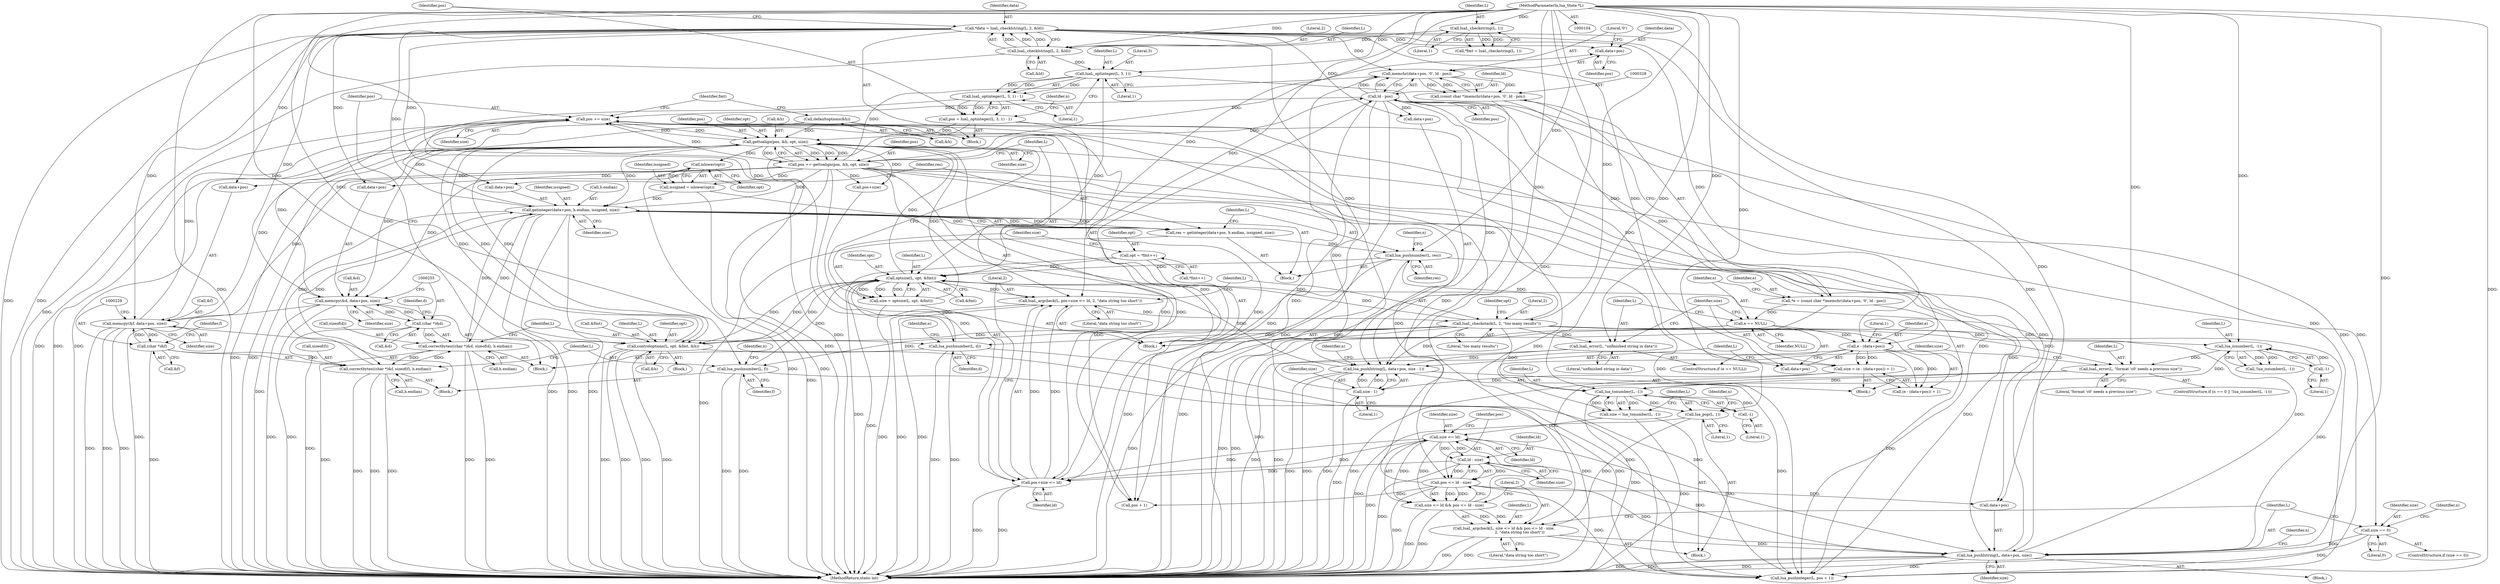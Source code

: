 digraph "0_redis_1eb08bcd4634ae42ec45e8284923ac048beaa4c3@pointer" {
"1000330" [label="(Call,data+pos)"];
"1000116" [label="(Call,*data = luaL_checklstring(L, 2, &ld))"];
"1000118" [label="(Call,luaL_checklstring(L, 2, &ld))"];
"1000111" [label="(Call,luaL_checkstring(L, 1))"];
"1000105" [label="(MethodParameterIn,lua_State *L)"];
"1000157" [label="(Call,pos += gettoalign(pos, &h, opt, size))"];
"1000159" [label="(Call,gettoalign(pos, &h, opt, size))"];
"1000124" [label="(Call,pos = luaL_optinteger(L, 3, 1) - 1)"];
"1000126" [label="(Call,luaL_optinteger(L, 3, 1) - 1)"];
"1000127" [label="(Call,luaL_optinteger(L, 3, 1))"];
"1000372" [label="(Call,pos += size)"];
"1000313" [label="(Call,lua_pushlstring(L, data+pos, size))"];
"1000300" [label="(Call,luaL_argcheck(L, size <= ld && pos <= ld - size,\n                           2, \"data string too short\"))"];
"1000295" [label="(Call,lua_pop(L, 1))"];
"1000291" [label="(Call,lua_tonumber(L, -1))"];
"1000286" [label="(Call,luaL_error(L, \"format 'c0' needs a previous size\"))"];
"1000282" [label="(Call,lua_isnumber(L, -1))"];
"1000174" [label="(Call,luaL_checkstack(L, 2, \"too many results\"))"];
"1000165" [label="(Call,luaL_argcheck(L, pos+size <= ld, 2, \"data string too short\"))"];
"1000152" [label="(Call,optsize(L, opt, &fmt))"];
"1000208" [label="(Call,lua_pushnumber(L, res))"];
"1000197" [label="(Call,res = getinteger(data+pos, h.endian, issigned, size))"];
"1000199" [label="(Call,getinteger(data+pos, h.endian, issigned, size))"];
"1000253" [label="(Call,correctbytes((char *)&d, sizeof(d), h.endian))"];
"1000254" [label="(Call,(char *)&d)"];
"1000246" [label="(Call,memcpy(&d, data+pos, size))"];
"1000227" [label="(Call,correctbytes((char *)&f, sizeof(f), h.endian))"];
"1000228" [label="(Call,(char *)&f)"];
"1000220" [label="(Call,memcpy(&f, data+pos, size))"];
"1000192" [label="(Call,issigned = islower(opt))"];
"1000194" [label="(Call,islower(opt))"];
"1000237" [label="(Call,lua_pushnumber(L, f))"];
"1000263" [label="(Call,lua_pushnumber(L, d))"];
"1000365" [label="(Call,controloptions(L, opt, &fmt, &h))"];
"1000353" [label="(Call,lua_pushlstring(L, data+pos, size - 1))"];
"1000341" [label="(Call,luaL_error(L, \"unfinished string in data\"))"];
"1000334" [label="(Call,ld - pos)"];
"1000167" [label="(Call,pos+size <= ld)"];
"1000308" [label="(Call,ld - size)"];
"1000303" [label="(Call,size <= ld)"];
"1000289" [label="(Call,size = lua_tonumber(L, -1))"];
"1000358" [label="(Call,size - 1)"];
"1000344" [label="(Call,size = (e - (data+pos)) + 1)"];
"1000347" [label="(Call,e - (data+pos))"];
"1000338" [label="(Call,e == NULL)"];
"1000325" [label="(Call,*e = (const char *)memchr(data+pos, '\0', ld - pos))"];
"1000327" [label="(Call,(const char *)memchr(data+pos, '\0', ld - pos))"];
"1000329" [label="(Call,memchr(data+pos, '\0', ld - pos))"];
"1000144" [label="(Call,opt = *fmt++)"];
"1000284" [label="(Call,-1)"];
"1000293" [label="(Call,-1)"];
"1000302" [label="(Call,size <= ld && pos <= ld - size)"];
"1000306" [label="(Call,pos <= ld - size)"];
"1000272" [label="(Call,size == 0)"];
"1000136" [label="(Call,defaultoptions(&h))"];
"1000150" [label="(Call,size = optsize(L, opt, &fmt))"];
"1000375" [label="(Call,lua_pushinteger(L, pos + 1))"];
"1000109" [label="(Call,*fmt = luaL_checkstring(L, 1))"];
"1000124" [label="(Call,pos = luaL_optinteger(L, 3, 1) - 1)"];
"1000131" [label="(Literal,1)"];
"1000174" [label="(Call,luaL_checkstack(L, 2, \"too many results\"))"];
"1000362" [label="(Identifier,n)"];
"1000155" [label="(Call,&fmt)"];
"1000259" [label="(Identifier,d)"];
"1000286" [label="(Call,luaL_error(L, \"format 'c0' needs a previous size\"))"];
"1000209" [label="(Identifier,L)"];
"1000336" [label="(Identifier,pos)"];
"1000310" [label="(Identifier,size)"];
"1000311" [label="(Literal,2)"];
"1000234" [label="(Call,h.endian)"];
"1000296" [label="(Identifier,L)"];
"1000146" [label="(Call,*fmt++)"];
"1000331" [label="(Identifier,data)"];
"1000358" [label="(Call,size - 1)"];
"1000173" [label="(Literal,\"data string too short\")"];
"1000237" [label="(Call,lua_pushnumber(L, f))"];
"1000367" [label="(Identifier,opt)"];
"1000199" [label="(Call,getinteger(data+pos, h.endian, issigned, size))"];
"1000370" [label="(Call,&h)"];
"1000226" [label="(Identifier,size)"];
"1000305" [label="(Identifier,ld)"];
"1000171" [label="(Identifier,ld)"];
"1000279" [label="(Identifier,n)"];
"1000197" [label="(Call,res = getinteger(data+pos, h.endian, issigned, size))"];
"1000232" [label="(Call,sizeof(f))"];
"1000118" [label="(Call,luaL_checklstring(L, 2, &ld))"];
"1000291" [label="(Call,lua_tonumber(L, -1))"];
"1000130" [label="(Literal,1)"];
"1000227" [label="(Call,correctbytes((char *)&f, sizeof(f), h.endian))"];
"1000193" [label="(Identifier,issigned)"];
"1000333" [label="(Literal,'\0')"];
"1000158" [label="(Identifier,pos)"];
"1000220" [label="(Call,memcpy(&f, data+pos, size))"];
"1000346" [label="(Call,(e - (data+pos)) + 1)"];
"1000218" [label="(Block,)"];
"1000270" [label="(Block,)"];
"1000360" [label="(Literal,1)"];
"1000247" [label="(Call,&d)"];
"1000344" [label="(Call,size = (e - (data+pos)) + 1)"];
"1000151" [label="(Identifier,size)"];
"1000273" [label="(Identifier,size)"];
"1000208" [label="(Call,lua_pushnumber(L, res))"];
"1000323" [label="(Block,)"];
"1000125" [label="(Identifier,pos)"];
"1000353" [label="(Call,lua_pushlstring(L, data+pos, size - 1))"];
"1000264" [label="(Identifier,L)"];
"1000239" [label="(Identifier,f)"];
"1000301" [label="(Identifier,L)"];
"1000179" [label="(Identifier,opt)"];
"1000160" [label="(Identifier,pos)"];
"1000190" [label="(Block,)"];
"1000206" [label="(Identifier,issigned)"];
"1000244" [label="(Block,)"];
"1000120" [label="(Literal,2)"];
"1000274" [label="(Literal,0)"];
"1000288" [label="(Literal,\"format 'c0' needs a previous size\")"];
"1000297" [label="(Literal,1)"];
"1000334" [label="(Call,ld - pos)"];
"1000263" [label="(Call,lua_pushnumber(L, d))"];
"1000198" [label="(Identifier,res)"];
"1000167" [label="(Call,pos+size <= ld)"];
"1000136" [label="(Call,defaultoptions(&h))"];
"1000373" [label="(Identifier,pos)"];
"1000116" [label="(Call,*data = luaL_checklstring(L, 2, &ld))"];
"1000203" [label="(Call,h.endian)"];
"1000314" [label="(Identifier,L)"];
"1000285" [label="(Literal,1)"];
"1000105" [label="(MethodParameterIn,lua_State *L)"];
"1000343" [label="(Literal,\"unfinished string in data\")"];
"1000337" [label="(ControlStructure,if (e == NULL))"];
"1000282" [label="(Call,lua_isnumber(L, -1))"];
"1000347" [label="(Call,e - (data+pos))"];
"1000339" [label="(Identifier,e)"];
"1000284" [label="(Call,-1)"];
"1000177" [label="(Literal,\"too many results\")"];
"1000345" [label="(Identifier,size)"];
"1000180" [label="(Block,)"];
"1000142" [label="(Block,)"];
"1000349" [label="(Call,data+pos)"];
"1000253" [label="(Call,correctbytes((char *)&d, sizeof(d), h.endian))"];
"1000153" [label="(Identifier,L)"];
"1000355" [label="(Call,data+pos)"];
"1000304" [label="(Identifier,size)"];
"1000212" [label="(Identifier,n)"];
"1000127" [label="(Call,luaL_optinteger(L, 3, 1))"];
"1000299" [label="(Identifier,n)"];
"1000335" [label="(Identifier,ld)"];
"1000368" [label="(Call,&fmt)"];
"1000308" [label="(Call,ld - size)"];
"1000113" [label="(Literal,1)"];
"1000230" [label="(Call,&f)"];
"1000163" [label="(Identifier,opt)"];
"1000327" [label="(Call,(const char *)memchr(data+pos, '\0', ld - pos))"];
"1000152" [label="(Call,optsize(L, opt, &fmt))"];
"1000313" [label="(Call,lua_pushlstring(L, data+pos, size))"];
"1000366" [label="(Identifier,L)"];
"1000141" [label="(Identifier,fmt)"];
"1000318" [label="(Identifier,size)"];
"1000332" [label="(Identifier,pos)"];
"1000340" [label="(Identifier,NULL)"];
"1000307" [label="(Identifier,pos)"];
"1000272" [label="(Call,size == 0)"];
"1000223" [label="(Call,data+pos)"];
"1000128" [label="(Identifier,L)"];
"1000365" [label="(Call,controloptions(L, opt, &fmt, &h))"];
"1000117" [label="(Identifier,data)"];
"1000112" [label="(Identifier,L)"];
"1000150" [label="(Call,size = optsize(L, opt, &fmt))"];
"1000287" [label="(Identifier,L)"];
"1000329" [label="(Call,memchr(data+pos, '\0', ld - pos))"];
"1000276" [label="(ControlStructure,if (n == 0 || !lua_isnumber(L, -1)))"];
"1000161" [label="(Call,&h)"];
"1000330" [label="(Call,data+pos)"];
"1000256" [label="(Call,&d)"];
"1000374" [label="(Identifier,size)"];
"1000303" [label="(Call,size <= ld)"];
"1000258" [label="(Call,sizeof(d))"];
"1000195" [label="(Identifier,opt)"];
"1000111" [label="(Call,luaL_checkstring(L, 1))"];
"1000320" [label="(Identifier,n)"];
"1000249" [label="(Call,data+pos)"];
"1000254" [label="(Call,(char *)&d)"];
"1000325" [label="(Call,*e = (const char *)memchr(data+pos, '\0', ld - pos))"];
"1000315" [label="(Call,data+pos)"];
"1000271" [label="(ControlStructure,if (size == 0))"];
"1000293" [label="(Call,-1)"];
"1000281" [label="(Call,!lua_isnumber(L, -1))"];
"1000165" [label="(Call,luaL_argcheck(L, pos+size <= ld, 2, \"data string too short\"))"];
"1000233" [label="(Identifier,f)"];
"1000145" [label="(Identifier,opt)"];
"1000246" [label="(Call,memcpy(&d, data+pos, size))"];
"1000372" [label="(Call,pos += size)"];
"1000302" [label="(Call,size <= ld && pos <= ld - size)"];
"1000283" [label="(Identifier,L)"];
"1000312" [label="(Literal,\"data string too short\")"];
"1000166" [label="(Identifier,L)"];
"1000134" [label="(Identifier,n)"];
"1000172" [label="(Literal,2)"];
"1000260" [label="(Call,h.endian)"];
"1000221" [label="(Call,&f)"];
"1000300" [label="(Call,luaL_argcheck(L, size <= ld && pos <= ld - size,\n                           2, \"data string too short\"))"];
"1000207" [label="(Identifier,size)"];
"1000275" [label="(Block,)"];
"1000194" [label="(Call,islower(opt))"];
"1000294" [label="(Literal,1)"];
"1000326" [label="(Identifier,e)"];
"1000289" [label="(Call,size = lua_tonumber(L, -1))"];
"1000119" [label="(Identifier,L)"];
"1000354" [label="(Identifier,L)"];
"1000309" [label="(Identifier,ld)"];
"1000175" [label="(Identifier,L)"];
"1000228" [label="(Call,(char *)&f)"];
"1000144" [label="(Call,opt = *fmt++)"];
"1000290" [label="(Identifier,size)"];
"1000192" [label="(Call,issigned = islower(opt))"];
"1000129" [label="(Literal,3)"];
"1000176" [label="(Literal,2)"];
"1000338" [label="(Call,e == NULL)"];
"1000137" [label="(Call,&h)"];
"1000210" [label="(Identifier,res)"];
"1000238" [label="(Identifier,L)"];
"1000267" [label="(Identifier,n)"];
"1000341" [label="(Call,luaL_error(L, \"unfinished string in data\"))"];
"1000252" [label="(Identifier,size)"];
"1000352" [label="(Literal,1)"];
"1000157" [label="(Call,pos += gettoalign(pos, &h, opt, size))"];
"1000241" [label="(Identifier,n)"];
"1000106" [label="(Block,)"];
"1000121" [label="(Call,&ld)"];
"1000295" [label="(Call,lua_pop(L, 1))"];
"1000348" [label="(Identifier,e)"];
"1000159" [label="(Call,gettoalign(pos, &h, opt, size))"];
"1000377" [label="(Call,pos + 1)"];
"1000154" [label="(Identifier,opt)"];
"1000359" [label="(Identifier,size)"];
"1000342" [label="(Identifier,L)"];
"1000292" [label="(Identifier,L)"];
"1000168" [label="(Call,pos+size)"];
"1000306" [label="(Call,pos <= ld - size)"];
"1000164" [label="(Identifier,size)"];
"1000265" [label="(Identifier,d)"];
"1000200" [label="(Call,data+pos)"];
"1000126" [label="(Call,luaL_optinteger(L, 3, 1) - 1)"];
"1000384" [label="(MethodReturn,static int)"];
"1000330" -> "1000329"  [label="AST: "];
"1000330" -> "1000332"  [label="CFG: "];
"1000331" -> "1000330"  [label="AST: "];
"1000332" -> "1000330"  [label="AST: "];
"1000333" -> "1000330"  [label="CFG: "];
"1000116" -> "1000330"  [label="DDG: "];
"1000157" -> "1000330"  [label="DDG: "];
"1000116" -> "1000106"  [label="AST: "];
"1000116" -> "1000118"  [label="CFG: "];
"1000117" -> "1000116"  [label="AST: "];
"1000118" -> "1000116"  [label="AST: "];
"1000125" -> "1000116"  [label="CFG: "];
"1000116" -> "1000384"  [label="DDG: "];
"1000116" -> "1000384"  [label="DDG: "];
"1000118" -> "1000116"  [label="DDG: "];
"1000118" -> "1000116"  [label="DDG: "];
"1000118" -> "1000116"  [label="DDG: "];
"1000116" -> "1000199"  [label="DDG: "];
"1000116" -> "1000200"  [label="DDG: "];
"1000116" -> "1000220"  [label="DDG: "];
"1000116" -> "1000223"  [label="DDG: "];
"1000116" -> "1000246"  [label="DDG: "];
"1000116" -> "1000249"  [label="DDG: "];
"1000116" -> "1000313"  [label="DDG: "];
"1000116" -> "1000315"  [label="DDG: "];
"1000116" -> "1000329"  [label="DDG: "];
"1000116" -> "1000347"  [label="DDG: "];
"1000116" -> "1000349"  [label="DDG: "];
"1000116" -> "1000353"  [label="DDG: "];
"1000116" -> "1000355"  [label="DDG: "];
"1000118" -> "1000121"  [label="CFG: "];
"1000119" -> "1000118"  [label="AST: "];
"1000120" -> "1000118"  [label="AST: "];
"1000121" -> "1000118"  [label="AST: "];
"1000118" -> "1000384"  [label="DDG: "];
"1000111" -> "1000118"  [label="DDG: "];
"1000105" -> "1000118"  [label="DDG: "];
"1000118" -> "1000127"  [label="DDG: "];
"1000111" -> "1000109"  [label="AST: "];
"1000111" -> "1000113"  [label="CFG: "];
"1000112" -> "1000111"  [label="AST: "];
"1000113" -> "1000111"  [label="AST: "];
"1000109" -> "1000111"  [label="CFG: "];
"1000111" -> "1000109"  [label="DDG: "];
"1000111" -> "1000109"  [label="DDG: "];
"1000105" -> "1000111"  [label="DDG: "];
"1000105" -> "1000104"  [label="AST: "];
"1000105" -> "1000384"  [label="DDG: "];
"1000105" -> "1000127"  [label="DDG: "];
"1000105" -> "1000152"  [label="DDG: "];
"1000105" -> "1000165"  [label="DDG: "];
"1000105" -> "1000174"  [label="DDG: "];
"1000105" -> "1000208"  [label="DDG: "];
"1000105" -> "1000237"  [label="DDG: "];
"1000105" -> "1000263"  [label="DDG: "];
"1000105" -> "1000282"  [label="DDG: "];
"1000105" -> "1000286"  [label="DDG: "];
"1000105" -> "1000291"  [label="DDG: "];
"1000105" -> "1000295"  [label="DDG: "];
"1000105" -> "1000300"  [label="DDG: "];
"1000105" -> "1000313"  [label="DDG: "];
"1000105" -> "1000341"  [label="DDG: "];
"1000105" -> "1000353"  [label="DDG: "];
"1000105" -> "1000365"  [label="DDG: "];
"1000105" -> "1000375"  [label="DDG: "];
"1000157" -> "1000142"  [label="AST: "];
"1000157" -> "1000159"  [label="CFG: "];
"1000158" -> "1000157"  [label="AST: "];
"1000159" -> "1000157"  [label="AST: "];
"1000166" -> "1000157"  [label="CFG: "];
"1000157" -> "1000384"  [label="DDG: "];
"1000159" -> "1000157"  [label="DDG: "];
"1000159" -> "1000157"  [label="DDG: "];
"1000159" -> "1000157"  [label="DDG: "];
"1000159" -> "1000157"  [label="DDG: "];
"1000157" -> "1000167"  [label="DDG: "];
"1000157" -> "1000168"  [label="DDG: "];
"1000157" -> "1000199"  [label="DDG: "];
"1000157" -> "1000200"  [label="DDG: "];
"1000157" -> "1000220"  [label="DDG: "];
"1000157" -> "1000223"  [label="DDG: "];
"1000157" -> "1000246"  [label="DDG: "];
"1000157" -> "1000249"  [label="DDG: "];
"1000157" -> "1000306"  [label="DDG: "];
"1000157" -> "1000313"  [label="DDG: "];
"1000157" -> "1000315"  [label="DDG: "];
"1000157" -> "1000329"  [label="DDG: "];
"1000157" -> "1000334"  [label="DDG: "];
"1000157" -> "1000372"  [label="DDG: "];
"1000157" -> "1000375"  [label="DDG: "];
"1000157" -> "1000377"  [label="DDG: "];
"1000159" -> "1000164"  [label="CFG: "];
"1000160" -> "1000159"  [label="AST: "];
"1000161" -> "1000159"  [label="AST: "];
"1000163" -> "1000159"  [label="AST: "];
"1000164" -> "1000159"  [label="AST: "];
"1000159" -> "1000384"  [label="DDG: "];
"1000159" -> "1000384"  [label="DDG: "];
"1000124" -> "1000159"  [label="DDG: "];
"1000372" -> "1000159"  [label="DDG: "];
"1000365" -> "1000159"  [label="DDG: "];
"1000136" -> "1000159"  [label="DDG: "];
"1000152" -> "1000159"  [label="DDG: "];
"1000150" -> "1000159"  [label="DDG: "];
"1000159" -> "1000167"  [label="DDG: "];
"1000159" -> "1000168"  [label="DDG: "];
"1000159" -> "1000194"  [label="DDG: "];
"1000159" -> "1000199"  [label="DDG: "];
"1000159" -> "1000220"  [label="DDG: "];
"1000159" -> "1000246"  [label="DDG: "];
"1000159" -> "1000272"  [label="DDG: "];
"1000159" -> "1000365"  [label="DDG: "];
"1000159" -> "1000365"  [label="DDG: "];
"1000159" -> "1000372"  [label="DDG: "];
"1000124" -> "1000106"  [label="AST: "];
"1000124" -> "1000126"  [label="CFG: "];
"1000125" -> "1000124"  [label="AST: "];
"1000126" -> "1000124"  [label="AST: "];
"1000134" -> "1000124"  [label="CFG: "];
"1000124" -> "1000384"  [label="DDG: "];
"1000126" -> "1000124"  [label="DDG: "];
"1000126" -> "1000124"  [label="DDG: "];
"1000124" -> "1000375"  [label="DDG: "];
"1000124" -> "1000377"  [label="DDG: "];
"1000126" -> "1000131"  [label="CFG: "];
"1000127" -> "1000126"  [label="AST: "];
"1000131" -> "1000126"  [label="AST: "];
"1000126" -> "1000384"  [label="DDG: "];
"1000127" -> "1000126"  [label="DDG: "];
"1000127" -> "1000126"  [label="DDG: "];
"1000127" -> "1000126"  [label="DDG: "];
"1000127" -> "1000130"  [label="CFG: "];
"1000128" -> "1000127"  [label="AST: "];
"1000129" -> "1000127"  [label="AST: "];
"1000130" -> "1000127"  [label="AST: "];
"1000131" -> "1000127"  [label="CFG: "];
"1000127" -> "1000152"  [label="DDG: "];
"1000127" -> "1000375"  [label="DDG: "];
"1000372" -> "1000142"  [label="AST: "];
"1000372" -> "1000374"  [label="CFG: "];
"1000373" -> "1000372"  [label="AST: "];
"1000374" -> "1000372"  [label="AST: "];
"1000141" -> "1000372"  [label="CFG: "];
"1000372" -> "1000384"  [label="DDG: "];
"1000313" -> "1000372"  [label="DDG: "];
"1000220" -> "1000372"  [label="DDG: "];
"1000246" -> "1000372"  [label="DDG: "];
"1000199" -> "1000372"  [label="DDG: "];
"1000358" -> "1000372"  [label="DDG: "];
"1000334" -> "1000372"  [label="DDG: "];
"1000306" -> "1000372"  [label="DDG: "];
"1000372" -> "1000375"  [label="DDG: "];
"1000372" -> "1000377"  [label="DDG: "];
"1000313" -> "1000270"  [label="AST: "];
"1000313" -> "1000318"  [label="CFG: "];
"1000314" -> "1000313"  [label="AST: "];
"1000315" -> "1000313"  [label="AST: "];
"1000318" -> "1000313"  [label="AST: "];
"1000320" -> "1000313"  [label="CFG: "];
"1000313" -> "1000384"  [label="DDG: "];
"1000313" -> "1000384"  [label="DDG: "];
"1000313" -> "1000384"  [label="DDG: "];
"1000313" -> "1000152"  [label="DDG: "];
"1000300" -> "1000313"  [label="DDG: "];
"1000174" -> "1000313"  [label="DDG: "];
"1000306" -> "1000313"  [label="DDG: "];
"1000308" -> "1000313"  [label="DDG: "];
"1000303" -> "1000313"  [label="DDG: "];
"1000272" -> "1000313"  [label="DDG: "];
"1000313" -> "1000375"  [label="DDG: "];
"1000300" -> "1000275"  [label="AST: "];
"1000300" -> "1000312"  [label="CFG: "];
"1000301" -> "1000300"  [label="AST: "];
"1000302" -> "1000300"  [label="AST: "];
"1000311" -> "1000300"  [label="AST: "];
"1000312" -> "1000300"  [label="AST: "];
"1000314" -> "1000300"  [label="CFG: "];
"1000300" -> "1000384"  [label="DDG: "];
"1000300" -> "1000384"  [label="DDG: "];
"1000295" -> "1000300"  [label="DDG: "];
"1000302" -> "1000300"  [label="DDG: "];
"1000302" -> "1000300"  [label="DDG: "];
"1000295" -> "1000275"  [label="AST: "];
"1000295" -> "1000297"  [label="CFG: "];
"1000296" -> "1000295"  [label="AST: "];
"1000297" -> "1000295"  [label="AST: "];
"1000299" -> "1000295"  [label="CFG: "];
"1000295" -> "1000384"  [label="DDG: "];
"1000291" -> "1000295"  [label="DDG: "];
"1000291" -> "1000289"  [label="AST: "];
"1000291" -> "1000293"  [label="CFG: "];
"1000292" -> "1000291"  [label="AST: "];
"1000293" -> "1000291"  [label="AST: "];
"1000289" -> "1000291"  [label="CFG: "];
"1000291" -> "1000384"  [label="DDG: "];
"1000291" -> "1000289"  [label="DDG: "];
"1000291" -> "1000289"  [label="DDG: "];
"1000286" -> "1000291"  [label="DDG: "];
"1000282" -> "1000291"  [label="DDG: "];
"1000174" -> "1000291"  [label="DDG: "];
"1000293" -> "1000291"  [label="DDG: "];
"1000286" -> "1000276"  [label="AST: "];
"1000286" -> "1000288"  [label="CFG: "];
"1000287" -> "1000286"  [label="AST: "];
"1000288" -> "1000286"  [label="AST: "];
"1000290" -> "1000286"  [label="CFG: "];
"1000286" -> "1000384"  [label="DDG: "];
"1000282" -> "1000286"  [label="DDG: "];
"1000174" -> "1000286"  [label="DDG: "];
"1000282" -> "1000281"  [label="AST: "];
"1000282" -> "1000284"  [label="CFG: "];
"1000283" -> "1000282"  [label="AST: "];
"1000284" -> "1000282"  [label="AST: "];
"1000281" -> "1000282"  [label="CFG: "];
"1000282" -> "1000281"  [label="DDG: "];
"1000282" -> "1000281"  [label="DDG: "];
"1000174" -> "1000282"  [label="DDG: "];
"1000284" -> "1000282"  [label="DDG: "];
"1000174" -> "1000142"  [label="AST: "];
"1000174" -> "1000177"  [label="CFG: "];
"1000175" -> "1000174"  [label="AST: "];
"1000176" -> "1000174"  [label="AST: "];
"1000177" -> "1000174"  [label="AST: "];
"1000179" -> "1000174"  [label="CFG: "];
"1000174" -> "1000384"  [label="DDG: "];
"1000174" -> "1000152"  [label="DDG: "];
"1000165" -> "1000174"  [label="DDG: "];
"1000174" -> "1000208"  [label="DDG: "];
"1000174" -> "1000237"  [label="DDG: "];
"1000174" -> "1000263"  [label="DDG: "];
"1000174" -> "1000341"  [label="DDG: "];
"1000174" -> "1000353"  [label="DDG: "];
"1000174" -> "1000365"  [label="DDG: "];
"1000174" -> "1000375"  [label="DDG: "];
"1000165" -> "1000142"  [label="AST: "];
"1000165" -> "1000173"  [label="CFG: "];
"1000166" -> "1000165"  [label="AST: "];
"1000167" -> "1000165"  [label="AST: "];
"1000172" -> "1000165"  [label="AST: "];
"1000173" -> "1000165"  [label="AST: "];
"1000175" -> "1000165"  [label="CFG: "];
"1000165" -> "1000384"  [label="DDG: "];
"1000165" -> "1000384"  [label="DDG: "];
"1000152" -> "1000165"  [label="DDG: "];
"1000167" -> "1000165"  [label="DDG: "];
"1000167" -> "1000165"  [label="DDG: "];
"1000152" -> "1000150"  [label="AST: "];
"1000152" -> "1000155"  [label="CFG: "];
"1000153" -> "1000152"  [label="AST: "];
"1000154" -> "1000152"  [label="AST: "];
"1000155" -> "1000152"  [label="AST: "];
"1000150" -> "1000152"  [label="CFG: "];
"1000152" -> "1000384"  [label="DDG: "];
"1000152" -> "1000150"  [label="DDG: "];
"1000152" -> "1000150"  [label="DDG: "];
"1000152" -> "1000150"  [label="DDG: "];
"1000208" -> "1000152"  [label="DDG: "];
"1000237" -> "1000152"  [label="DDG: "];
"1000263" -> "1000152"  [label="DDG: "];
"1000365" -> "1000152"  [label="DDG: "];
"1000365" -> "1000152"  [label="DDG: "];
"1000353" -> "1000152"  [label="DDG: "];
"1000144" -> "1000152"  [label="DDG: "];
"1000152" -> "1000365"  [label="DDG: "];
"1000208" -> "1000190"  [label="AST: "];
"1000208" -> "1000210"  [label="CFG: "];
"1000209" -> "1000208"  [label="AST: "];
"1000210" -> "1000208"  [label="AST: "];
"1000212" -> "1000208"  [label="CFG: "];
"1000208" -> "1000384"  [label="DDG: "];
"1000208" -> "1000384"  [label="DDG: "];
"1000197" -> "1000208"  [label="DDG: "];
"1000208" -> "1000375"  [label="DDG: "];
"1000197" -> "1000190"  [label="AST: "];
"1000197" -> "1000199"  [label="CFG: "];
"1000198" -> "1000197"  [label="AST: "];
"1000199" -> "1000197"  [label="AST: "];
"1000209" -> "1000197"  [label="CFG: "];
"1000197" -> "1000384"  [label="DDG: "];
"1000199" -> "1000197"  [label="DDG: "];
"1000199" -> "1000197"  [label="DDG: "];
"1000199" -> "1000197"  [label="DDG: "];
"1000199" -> "1000197"  [label="DDG: "];
"1000199" -> "1000207"  [label="CFG: "];
"1000200" -> "1000199"  [label="AST: "];
"1000203" -> "1000199"  [label="AST: "];
"1000206" -> "1000199"  [label="AST: "];
"1000207" -> "1000199"  [label="AST: "];
"1000199" -> "1000384"  [label="DDG: "];
"1000199" -> "1000384"  [label="DDG: "];
"1000199" -> "1000384"  [label="DDG: "];
"1000199" -> "1000384"  [label="DDG: "];
"1000253" -> "1000199"  [label="DDG: "];
"1000227" -> "1000199"  [label="DDG: "];
"1000192" -> "1000199"  [label="DDG: "];
"1000199" -> "1000227"  [label="DDG: "];
"1000199" -> "1000253"  [label="DDG: "];
"1000253" -> "1000244"  [label="AST: "];
"1000253" -> "1000260"  [label="CFG: "];
"1000254" -> "1000253"  [label="AST: "];
"1000258" -> "1000253"  [label="AST: "];
"1000260" -> "1000253"  [label="AST: "];
"1000264" -> "1000253"  [label="CFG: "];
"1000253" -> "1000384"  [label="DDG: "];
"1000253" -> "1000384"  [label="DDG: "];
"1000253" -> "1000384"  [label="DDG: "];
"1000253" -> "1000227"  [label="DDG: "];
"1000254" -> "1000253"  [label="DDG: "];
"1000227" -> "1000253"  [label="DDG: "];
"1000254" -> "1000256"  [label="CFG: "];
"1000255" -> "1000254"  [label="AST: "];
"1000256" -> "1000254"  [label="AST: "];
"1000259" -> "1000254"  [label="CFG: "];
"1000254" -> "1000384"  [label="DDG: "];
"1000254" -> "1000246"  [label="DDG: "];
"1000246" -> "1000254"  [label="DDG: "];
"1000246" -> "1000244"  [label="AST: "];
"1000246" -> "1000252"  [label="CFG: "];
"1000247" -> "1000246"  [label="AST: "];
"1000249" -> "1000246"  [label="AST: "];
"1000252" -> "1000246"  [label="AST: "];
"1000255" -> "1000246"  [label="CFG: "];
"1000246" -> "1000384"  [label="DDG: "];
"1000246" -> "1000384"  [label="DDG: "];
"1000246" -> "1000384"  [label="DDG: "];
"1000227" -> "1000218"  [label="AST: "];
"1000227" -> "1000234"  [label="CFG: "];
"1000228" -> "1000227"  [label="AST: "];
"1000232" -> "1000227"  [label="AST: "];
"1000234" -> "1000227"  [label="AST: "];
"1000238" -> "1000227"  [label="CFG: "];
"1000227" -> "1000384"  [label="DDG: "];
"1000227" -> "1000384"  [label="DDG: "];
"1000227" -> "1000384"  [label="DDG: "];
"1000228" -> "1000227"  [label="DDG: "];
"1000228" -> "1000230"  [label="CFG: "];
"1000229" -> "1000228"  [label="AST: "];
"1000230" -> "1000228"  [label="AST: "];
"1000233" -> "1000228"  [label="CFG: "];
"1000228" -> "1000384"  [label="DDG: "];
"1000228" -> "1000220"  [label="DDG: "];
"1000220" -> "1000228"  [label="DDG: "];
"1000220" -> "1000218"  [label="AST: "];
"1000220" -> "1000226"  [label="CFG: "];
"1000221" -> "1000220"  [label="AST: "];
"1000223" -> "1000220"  [label="AST: "];
"1000226" -> "1000220"  [label="AST: "];
"1000229" -> "1000220"  [label="CFG: "];
"1000220" -> "1000384"  [label="DDG: "];
"1000220" -> "1000384"  [label="DDG: "];
"1000220" -> "1000384"  [label="DDG: "];
"1000192" -> "1000190"  [label="AST: "];
"1000192" -> "1000194"  [label="CFG: "];
"1000193" -> "1000192"  [label="AST: "];
"1000194" -> "1000192"  [label="AST: "];
"1000198" -> "1000192"  [label="CFG: "];
"1000192" -> "1000384"  [label="DDG: "];
"1000194" -> "1000192"  [label="DDG: "];
"1000194" -> "1000195"  [label="CFG: "];
"1000195" -> "1000194"  [label="AST: "];
"1000194" -> "1000384"  [label="DDG: "];
"1000237" -> "1000218"  [label="AST: "];
"1000237" -> "1000239"  [label="CFG: "];
"1000238" -> "1000237"  [label="AST: "];
"1000239" -> "1000237"  [label="AST: "];
"1000241" -> "1000237"  [label="CFG: "];
"1000237" -> "1000384"  [label="DDG: "];
"1000237" -> "1000384"  [label="DDG: "];
"1000237" -> "1000375"  [label="DDG: "];
"1000263" -> "1000244"  [label="AST: "];
"1000263" -> "1000265"  [label="CFG: "];
"1000264" -> "1000263"  [label="AST: "];
"1000265" -> "1000263"  [label="AST: "];
"1000267" -> "1000263"  [label="CFG: "];
"1000263" -> "1000384"  [label="DDG: "];
"1000263" -> "1000384"  [label="DDG: "];
"1000263" -> "1000375"  [label="DDG: "];
"1000365" -> "1000180"  [label="AST: "];
"1000365" -> "1000370"  [label="CFG: "];
"1000366" -> "1000365"  [label="AST: "];
"1000367" -> "1000365"  [label="AST: "];
"1000368" -> "1000365"  [label="AST: "];
"1000370" -> "1000365"  [label="AST: "];
"1000373" -> "1000365"  [label="CFG: "];
"1000365" -> "1000384"  [label="DDG: "];
"1000365" -> "1000384"  [label="DDG: "];
"1000365" -> "1000384"  [label="DDG: "];
"1000365" -> "1000384"  [label="DDG: "];
"1000365" -> "1000375"  [label="DDG: "];
"1000353" -> "1000323"  [label="AST: "];
"1000353" -> "1000358"  [label="CFG: "];
"1000354" -> "1000353"  [label="AST: "];
"1000355" -> "1000353"  [label="AST: "];
"1000358" -> "1000353"  [label="AST: "];
"1000362" -> "1000353"  [label="CFG: "];
"1000353" -> "1000384"  [label="DDG: "];
"1000353" -> "1000384"  [label="DDG: "];
"1000353" -> "1000384"  [label="DDG: "];
"1000341" -> "1000353"  [label="DDG: "];
"1000334" -> "1000353"  [label="DDG: "];
"1000358" -> "1000353"  [label="DDG: "];
"1000358" -> "1000353"  [label="DDG: "];
"1000353" -> "1000375"  [label="DDG: "];
"1000341" -> "1000337"  [label="AST: "];
"1000341" -> "1000343"  [label="CFG: "];
"1000342" -> "1000341"  [label="AST: "];
"1000343" -> "1000341"  [label="AST: "];
"1000345" -> "1000341"  [label="CFG: "];
"1000341" -> "1000384"  [label="DDG: "];
"1000334" -> "1000329"  [label="AST: "];
"1000334" -> "1000336"  [label="CFG: "];
"1000335" -> "1000334"  [label="AST: "];
"1000336" -> "1000334"  [label="AST: "];
"1000329" -> "1000334"  [label="CFG: "];
"1000334" -> "1000384"  [label="DDG: "];
"1000334" -> "1000167"  [label="DDG: "];
"1000334" -> "1000329"  [label="DDG: "];
"1000334" -> "1000329"  [label="DDG: "];
"1000167" -> "1000334"  [label="DDG: "];
"1000334" -> "1000347"  [label="DDG: "];
"1000334" -> "1000349"  [label="DDG: "];
"1000334" -> "1000355"  [label="DDG: "];
"1000334" -> "1000375"  [label="DDG: "];
"1000334" -> "1000377"  [label="DDG: "];
"1000167" -> "1000171"  [label="CFG: "];
"1000168" -> "1000167"  [label="AST: "];
"1000171" -> "1000167"  [label="AST: "];
"1000172" -> "1000167"  [label="CFG: "];
"1000167" -> "1000384"  [label="DDG: "];
"1000167" -> "1000384"  [label="DDG: "];
"1000308" -> "1000167"  [label="DDG: "];
"1000303" -> "1000167"  [label="DDG: "];
"1000167" -> "1000303"  [label="DDG: "];
"1000308" -> "1000306"  [label="AST: "];
"1000308" -> "1000310"  [label="CFG: "];
"1000309" -> "1000308"  [label="AST: "];
"1000310" -> "1000308"  [label="AST: "];
"1000306" -> "1000308"  [label="CFG: "];
"1000308" -> "1000384"  [label="DDG: "];
"1000308" -> "1000306"  [label="DDG: "];
"1000308" -> "1000306"  [label="DDG: "];
"1000303" -> "1000308"  [label="DDG: "];
"1000303" -> "1000308"  [label="DDG: "];
"1000303" -> "1000302"  [label="AST: "];
"1000303" -> "1000305"  [label="CFG: "];
"1000304" -> "1000303"  [label="AST: "];
"1000305" -> "1000303"  [label="AST: "];
"1000307" -> "1000303"  [label="CFG: "];
"1000302" -> "1000303"  [label="CFG: "];
"1000303" -> "1000384"  [label="DDG: "];
"1000303" -> "1000302"  [label="DDG: "];
"1000303" -> "1000302"  [label="DDG: "];
"1000289" -> "1000303"  [label="DDG: "];
"1000289" -> "1000275"  [label="AST: "];
"1000290" -> "1000289"  [label="AST: "];
"1000296" -> "1000289"  [label="CFG: "];
"1000289" -> "1000384"  [label="DDG: "];
"1000358" -> "1000360"  [label="CFG: "];
"1000359" -> "1000358"  [label="AST: "];
"1000360" -> "1000358"  [label="AST: "];
"1000358" -> "1000384"  [label="DDG: "];
"1000344" -> "1000358"  [label="DDG: "];
"1000344" -> "1000323"  [label="AST: "];
"1000344" -> "1000346"  [label="CFG: "];
"1000345" -> "1000344"  [label="AST: "];
"1000346" -> "1000344"  [label="AST: "];
"1000354" -> "1000344"  [label="CFG: "];
"1000344" -> "1000384"  [label="DDG: "];
"1000347" -> "1000344"  [label="DDG: "];
"1000347" -> "1000344"  [label="DDG: "];
"1000347" -> "1000346"  [label="AST: "];
"1000347" -> "1000349"  [label="CFG: "];
"1000348" -> "1000347"  [label="AST: "];
"1000349" -> "1000347"  [label="AST: "];
"1000352" -> "1000347"  [label="CFG: "];
"1000347" -> "1000384"  [label="DDG: "];
"1000347" -> "1000346"  [label="DDG: "];
"1000347" -> "1000346"  [label="DDG: "];
"1000338" -> "1000347"  [label="DDG: "];
"1000338" -> "1000337"  [label="AST: "];
"1000338" -> "1000340"  [label="CFG: "];
"1000339" -> "1000338"  [label="AST: "];
"1000340" -> "1000338"  [label="AST: "];
"1000342" -> "1000338"  [label="CFG: "];
"1000345" -> "1000338"  [label="CFG: "];
"1000338" -> "1000384"  [label="DDG: "];
"1000338" -> "1000384"  [label="DDG: "];
"1000325" -> "1000338"  [label="DDG: "];
"1000325" -> "1000323"  [label="AST: "];
"1000325" -> "1000327"  [label="CFG: "];
"1000326" -> "1000325"  [label="AST: "];
"1000327" -> "1000325"  [label="AST: "];
"1000339" -> "1000325"  [label="CFG: "];
"1000325" -> "1000384"  [label="DDG: "];
"1000327" -> "1000325"  [label="DDG: "];
"1000327" -> "1000329"  [label="CFG: "];
"1000328" -> "1000327"  [label="AST: "];
"1000329" -> "1000327"  [label="AST: "];
"1000327" -> "1000384"  [label="DDG: "];
"1000329" -> "1000327"  [label="DDG: "];
"1000329" -> "1000327"  [label="DDG: "];
"1000329" -> "1000327"  [label="DDG: "];
"1000333" -> "1000329"  [label="AST: "];
"1000329" -> "1000384"  [label="DDG: "];
"1000144" -> "1000142"  [label="AST: "];
"1000144" -> "1000146"  [label="CFG: "];
"1000145" -> "1000144"  [label="AST: "];
"1000146" -> "1000144"  [label="AST: "];
"1000151" -> "1000144"  [label="CFG: "];
"1000144" -> "1000384"  [label="DDG: "];
"1000284" -> "1000285"  [label="CFG: "];
"1000285" -> "1000284"  [label="AST: "];
"1000293" -> "1000294"  [label="CFG: "];
"1000294" -> "1000293"  [label="AST: "];
"1000302" -> "1000306"  [label="CFG: "];
"1000306" -> "1000302"  [label="AST: "];
"1000311" -> "1000302"  [label="CFG: "];
"1000302" -> "1000384"  [label="DDG: "];
"1000302" -> "1000384"  [label="DDG: "];
"1000306" -> "1000302"  [label="DDG: "];
"1000306" -> "1000302"  [label="DDG: "];
"1000307" -> "1000306"  [label="AST: "];
"1000306" -> "1000384"  [label="DDG: "];
"1000306" -> "1000315"  [label="DDG: "];
"1000306" -> "1000375"  [label="DDG: "];
"1000306" -> "1000377"  [label="DDG: "];
"1000272" -> "1000271"  [label="AST: "];
"1000272" -> "1000274"  [label="CFG: "];
"1000273" -> "1000272"  [label="AST: "];
"1000274" -> "1000272"  [label="AST: "];
"1000279" -> "1000272"  [label="CFG: "];
"1000314" -> "1000272"  [label="CFG: "];
"1000272" -> "1000384"  [label="DDG: "];
"1000136" -> "1000106"  [label="AST: "];
"1000136" -> "1000137"  [label="CFG: "];
"1000137" -> "1000136"  [label="AST: "];
"1000141" -> "1000136"  [label="CFG: "];
"1000136" -> "1000384"  [label="DDG: "];
"1000136" -> "1000384"  [label="DDG: "];
"1000150" -> "1000142"  [label="AST: "];
"1000151" -> "1000150"  [label="AST: "];
"1000158" -> "1000150"  [label="CFG: "];
"1000150" -> "1000384"  [label="DDG: "];
}
